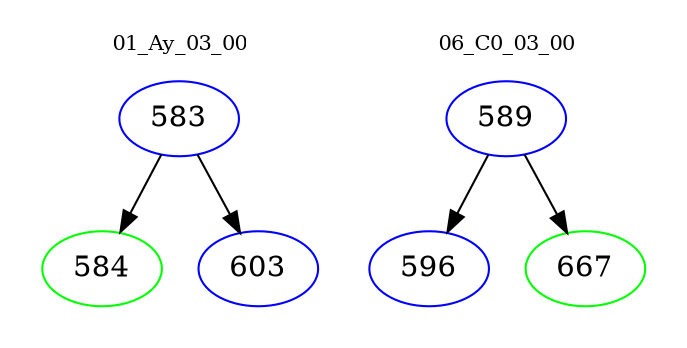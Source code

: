 digraph{
subgraph cluster_0 {
color = white
label = "01_Ay_03_00";
fontsize=10;
T0_583 [label="583", color="blue"]
T0_583 -> T0_584 [color="black"]
T0_584 [label="584", color="green"]
T0_583 -> T0_603 [color="black"]
T0_603 [label="603", color="blue"]
}
subgraph cluster_1 {
color = white
label = "06_C0_03_00";
fontsize=10;
T1_589 [label="589", color="blue"]
T1_589 -> T1_596 [color="black"]
T1_596 [label="596", color="blue"]
T1_589 -> T1_667 [color="black"]
T1_667 [label="667", color="green"]
}
}
